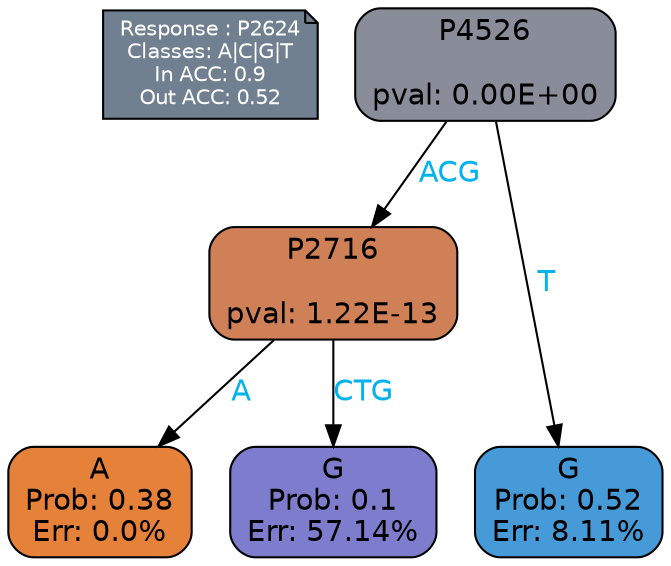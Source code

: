 digraph Tree {
node [shape=box, style="filled, rounded", color="black", fontname=helvetica] ;
graph [ranksep=equally, splines=polylines, bgcolor=transparent, dpi=600] ;
edge [fontname=helvetica] ;
LEGEND [label="Response : P2624
Classes: A|C|G|T
In ACC: 0.9
Out ACC: 0.52
",shape=note,align=left,style=filled,fillcolor="slategray",fontcolor="white",fontsize=10];1 [label="P4526

pval: 0.00E+00", fillcolor="#888d99"] ;
2 [label="P2716

pval: 1.22E-13", fillcolor="#cf8057"] ;
3 [label="A
Prob: 0.38
Err: 0.0%", fillcolor="#e58139"] ;
4 [label="G
Prob: 0.1
Err: 57.14%", fillcolor="#7e7ccc"] ;
5 [label="G
Prob: 0.52
Err: 8.11%", fillcolor="#469ad7"] ;
1 -> 2 [label="ACG",fontcolor=deepskyblue2] ;
1 -> 5 [label="T",fontcolor=deepskyblue2] ;
2 -> 3 [label="A",fontcolor=deepskyblue2] ;
2 -> 4 [label="CTG",fontcolor=deepskyblue2] ;
{rank = same; 3;4;5;}{rank = same; LEGEND;1;}}